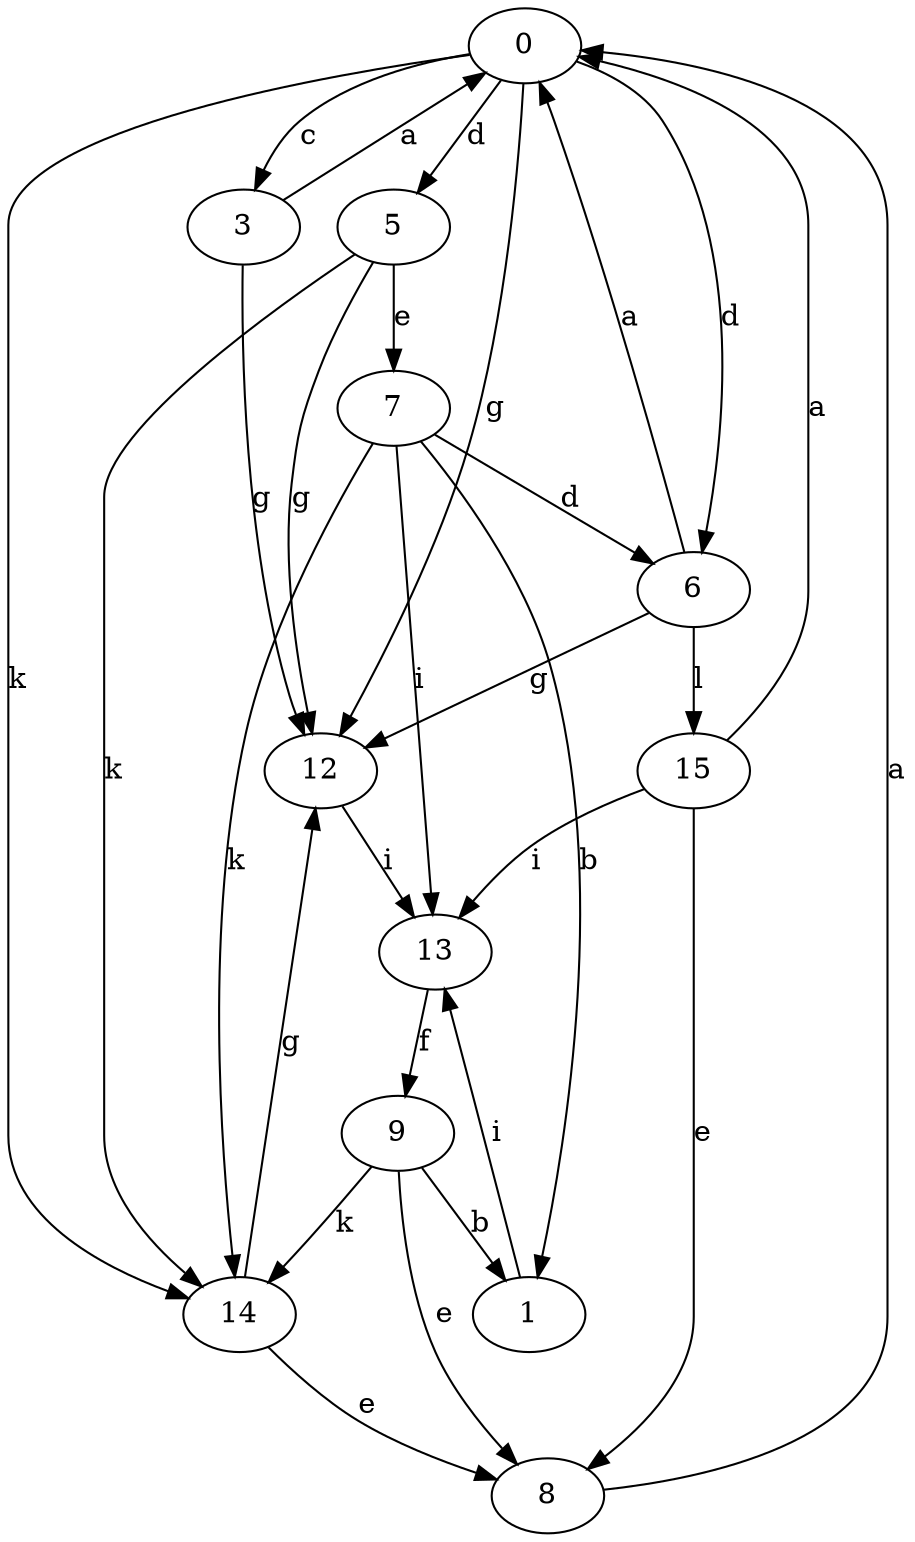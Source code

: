 strict digraph  {
0;
1;
3;
5;
6;
7;
8;
9;
12;
13;
14;
15;
0 -> 3  [label=c];
0 -> 5  [label=d];
0 -> 6  [label=d];
0 -> 12  [label=g];
0 -> 14  [label=k];
1 -> 13  [label=i];
3 -> 0  [label=a];
3 -> 12  [label=g];
5 -> 7  [label=e];
5 -> 12  [label=g];
5 -> 14  [label=k];
6 -> 0  [label=a];
6 -> 12  [label=g];
6 -> 15  [label=l];
7 -> 1  [label=b];
7 -> 6  [label=d];
7 -> 13  [label=i];
7 -> 14  [label=k];
8 -> 0  [label=a];
9 -> 1  [label=b];
9 -> 8  [label=e];
9 -> 14  [label=k];
12 -> 13  [label=i];
13 -> 9  [label=f];
14 -> 8  [label=e];
14 -> 12  [label=g];
15 -> 0  [label=a];
15 -> 8  [label=e];
15 -> 13  [label=i];
}
